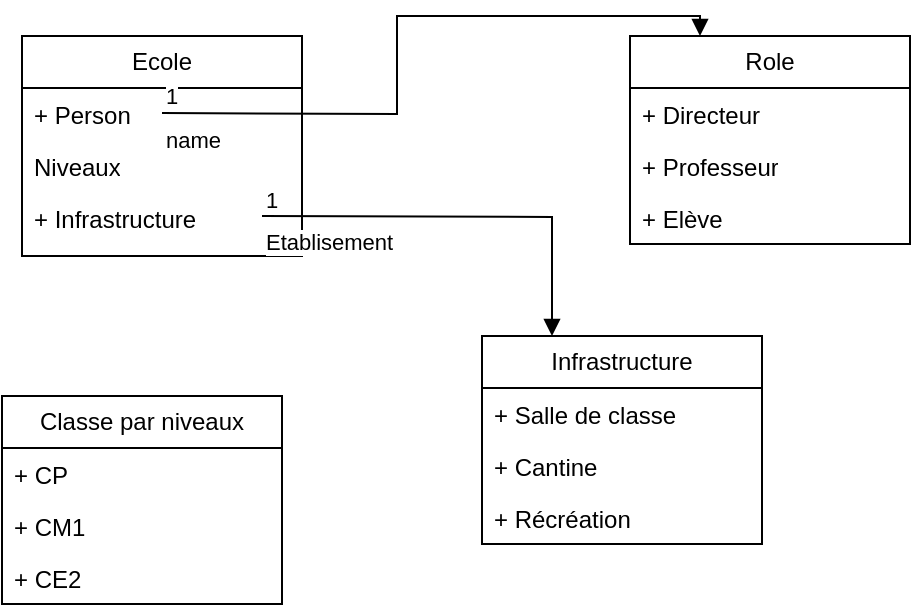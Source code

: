 <mxfile version="24.7.6">
  <diagram name="Page-1" id="5e1hApsxt1_k2KYxcRRe">
    <mxGraphModel dx="1002" dy="575" grid="1" gridSize="10" guides="1" tooltips="1" connect="1" arrows="1" fold="1" page="1" pageScale="1" pageWidth="827" pageHeight="1169" math="0" shadow="0">
      <root>
        <mxCell id="0" />
        <mxCell id="1" parent="0" />
        <mxCell id="7RP-uATYo-zg8z5QoFsl-6" value="Ecole" style="swimlane;fontStyle=0;childLayout=stackLayout;horizontal=1;startSize=26;fillColor=none;horizontalStack=0;resizeParent=1;resizeParentMax=0;resizeLast=0;collapsible=1;marginBottom=0;whiteSpace=wrap;html=1;" parent="1" vertex="1">
          <mxGeometry x="110" y="90" width="140" height="110" as="geometry" />
        </mxCell>
        <mxCell id="7RP-uATYo-zg8z5QoFsl-7" value="+ Person" style="text;strokeColor=none;fillColor=none;align=left;verticalAlign=top;spacingLeft=4;spacingRight=4;overflow=hidden;rotatable=0;points=[[0,0.5],[1,0.5]];portConstraint=eastwest;whiteSpace=wrap;html=1;" parent="7RP-uATYo-zg8z5QoFsl-6" vertex="1">
          <mxGeometry y="26" width="140" height="26" as="geometry" />
        </mxCell>
        <mxCell id="mFrYlg1bk1QKZE4jiOjr-11" value="name" style="endArrow=block;endFill=1;html=1;edgeStyle=orthogonalEdgeStyle;align=left;verticalAlign=top;rounded=0;entryX=0.25;entryY=0;entryDx=0;entryDy=0;" edge="1" parent="7RP-uATYo-zg8z5QoFsl-6" target="mFrYlg1bk1QKZE4jiOjr-1">
          <mxGeometry x="-1" relative="1" as="geometry">
            <mxPoint x="70" y="38.5" as="sourcePoint" />
            <mxPoint x="230" y="38.5" as="targetPoint" />
          </mxGeometry>
        </mxCell>
        <mxCell id="mFrYlg1bk1QKZE4jiOjr-12" value="1" style="edgeLabel;resizable=0;html=1;align=left;verticalAlign=bottom;" connectable="0" vertex="1" parent="mFrYlg1bk1QKZE4jiOjr-11">
          <mxGeometry x="-1" relative="1" as="geometry" />
        </mxCell>
        <mxCell id="7RP-uATYo-zg8z5QoFsl-8" value="Niveaux" style="text;strokeColor=none;fillColor=none;align=left;verticalAlign=top;spacingLeft=4;spacingRight=4;overflow=hidden;rotatable=0;points=[[0,0.5],[1,0.5]];portConstraint=eastwest;whiteSpace=wrap;html=1;" parent="7RP-uATYo-zg8z5QoFsl-6" vertex="1">
          <mxGeometry y="52" width="140" height="26" as="geometry" />
        </mxCell>
        <mxCell id="mFrYlg1bk1QKZE4jiOjr-13" value="Etablisement" style="endArrow=block;endFill=1;html=1;edgeStyle=orthogonalEdgeStyle;align=left;verticalAlign=top;rounded=0;entryX=0.25;entryY=0;entryDx=0;entryDy=0;" edge="1" parent="7RP-uATYo-zg8z5QoFsl-6" target="mFrYlg1bk1QKZE4jiOjr-6">
          <mxGeometry x="-1" relative="1" as="geometry">
            <mxPoint x="120" y="90" as="sourcePoint" />
            <mxPoint x="280" y="90" as="targetPoint" />
          </mxGeometry>
        </mxCell>
        <mxCell id="mFrYlg1bk1QKZE4jiOjr-14" value="1" style="edgeLabel;resizable=0;html=1;align=left;verticalAlign=bottom;" connectable="0" vertex="1" parent="mFrYlg1bk1QKZE4jiOjr-13">
          <mxGeometry x="-1" relative="1" as="geometry" />
        </mxCell>
        <mxCell id="7RP-uATYo-zg8z5QoFsl-9" value="+ Infrastructure&lt;div&gt;&lt;div&gt;&lt;br&gt;&lt;/div&gt;&lt;/div&gt;" style="text;strokeColor=none;fillColor=none;align=left;verticalAlign=top;spacingLeft=4;spacingRight=4;overflow=hidden;rotatable=0;points=[[0,0.5],[1,0.5]];portConstraint=eastwest;whiteSpace=wrap;html=1;" parent="7RP-uATYo-zg8z5QoFsl-6" vertex="1">
          <mxGeometry y="78" width="140" height="32" as="geometry" />
        </mxCell>
        <mxCell id="7RP-uATYo-zg8z5QoFsl-10" value="Classe par niveaux" style="swimlane;fontStyle=0;childLayout=stackLayout;horizontal=1;startSize=26;fillColor=none;horizontalStack=0;resizeParent=1;resizeParentMax=0;resizeLast=0;collapsible=1;marginBottom=0;whiteSpace=wrap;html=1;" parent="1" vertex="1">
          <mxGeometry x="100" y="270" width="140" height="104" as="geometry" />
        </mxCell>
        <mxCell id="7RP-uATYo-zg8z5QoFsl-11" value="+ CP" style="text;strokeColor=none;fillColor=none;align=left;verticalAlign=top;spacingLeft=4;spacingRight=4;overflow=hidden;rotatable=0;points=[[0,0.5],[1,0.5]];portConstraint=eastwest;whiteSpace=wrap;html=1;" parent="7RP-uATYo-zg8z5QoFsl-10" vertex="1">
          <mxGeometry y="26" width="140" height="26" as="geometry" />
        </mxCell>
        <mxCell id="7RP-uATYo-zg8z5QoFsl-12" value="+ CM1" style="text;strokeColor=none;fillColor=none;align=left;verticalAlign=top;spacingLeft=4;spacingRight=4;overflow=hidden;rotatable=0;points=[[0,0.5],[1,0.5]];portConstraint=eastwest;whiteSpace=wrap;html=1;" parent="7RP-uATYo-zg8z5QoFsl-10" vertex="1">
          <mxGeometry y="52" width="140" height="26" as="geometry" />
        </mxCell>
        <mxCell id="7RP-uATYo-zg8z5QoFsl-13" value="+ CE2" style="text;strokeColor=none;fillColor=none;align=left;verticalAlign=top;spacingLeft=4;spacingRight=4;overflow=hidden;rotatable=0;points=[[0,0.5],[1,0.5]];portConstraint=eastwest;whiteSpace=wrap;html=1;" parent="7RP-uATYo-zg8z5QoFsl-10" vertex="1">
          <mxGeometry y="78" width="140" height="26" as="geometry" />
        </mxCell>
        <mxCell id="mFrYlg1bk1QKZE4jiOjr-1" value="Role" style="swimlane;fontStyle=0;childLayout=stackLayout;horizontal=1;startSize=26;fillColor=none;horizontalStack=0;resizeParent=1;resizeParentMax=0;resizeLast=0;collapsible=1;marginBottom=0;whiteSpace=wrap;html=1;" vertex="1" parent="1">
          <mxGeometry x="414" y="90" width="140" height="104" as="geometry" />
        </mxCell>
        <mxCell id="mFrYlg1bk1QKZE4jiOjr-2" value="+ Directeur" style="text;strokeColor=none;fillColor=none;align=left;verticalAlign=top;spacingLeft=4;spacingRight=4;overflow=hidden;rotatable=0;points=[[0,0.5],[1,0.5]];portConstraint=eastwest;whiteSpace=wrap;html=1;" vertex="1" parent="mFrYlg1bk1QKZE4jiOjr-1">
          <mxGeometry y="26" width="140" height="26" as="geometry" />
        </mxCell>
        <mxCell id="mFrYlg1bk1QKZE4jiOjr-3" value="+ Professeur" style="text;strokeColor=none;fillColor=none;align=left;verticalAlign=top;spacingLeft=4;spacingRight=4;overflow=hidden;rotatable=0;points=[[0,0.5],[1,0.5]];portConstraint=eastwest;whiteSpace=wrap;html=1;" vertex="1" parent="mFrYlg1bk1QKZE4jiOjr-1">
          <mxGeometry y="52" width="140" height="26" as="geometry" />
        </mxCell>
        <mxCell id="mFrYlg1bk1QKZE4jiOjr-4" value="+ Elève" style="text;strokeColor=none;fillColor=none;align=left;verticalAlign=top;spacingLeft=4;spacingRight=4;overflow=hidden;rotatable=0;points=[[0,0.5],[1,0.5]];portConstraint=eastwest;whiteSpace=wrap;html=1;" vertex="1" parent="mFrYlg1bk1QKZE4jiOjr-1">
          <mxGeometry y="78" width="140" height="26" as="geometry" />
        </mxCell>
        <mxCell id="mFrYlg1bk1QKZE4jiOjr-6" value="Infrastructure" style="swimlane;fontStyle=0;childLayout=stackLayout;horizontal=1;startSize=26;fillColor=none;horizontalStack=0;resizeParent=1;resizeParentMax=0;resizeLast=0;collapsible=1;marginBottom=0;whiteSpace=wrap;html=1;" vertex="1" parent="1">
          <mxGeometry x="340" y="240" width="140" height="104" as="geometry" />
        </mxCell>
        <mxCell id="mFrYlg1bk1QKZE4jiOjr-7" value="+ Salle de classe" style="text;strokeColor=none;fillColor=none;align=left;verticalAlign=top;spacingLeft=4;spacingRight=4;overflow=hidden;rotatable=0;points=[[0,0.5],[1,0.5]];portConstraint=eastwest;whiteSpace=wrap;html=1;" vertex="1" parent="mFrYlg1bk1QKZE4jiOjr-6">
          <mxGeometry y="26" width="140" height="26" as="geometry" />
        </mxCell>
        <mxCell id="mFrYlg1bk1QKZE4jiOjr-8" value="+ Cantine" style="text;strokeColor=none;fillColor=none;align=left;verticalAlign=top;spacingLeft=4;spacingRight=4;overflow=hidden;rotatable=0;points=[[0,0.5],[1,0.5]];portConstraint=eastwest;whiteSpace=wrap;html=1;" vertex="1" parent="mFrYlg1bk1QKZE4jiOjr-6">
          <mxGeometry y="52" width="140" height="26" as="geometry" />
        </mxCell>
        <mxCell id="mFrYlg1bk1QKZE4jiOjr-9" value="+ Récréation" style="text;strokeColor=none;fillColor=none;align=left;verticalAlign=top;spacingLeft=4;spacingRight=4;overflow=hidden;rotatable=0;points=[[0,0.5],[1,0.5]];portConstraint=eastwest;whiteSpace=wrap;html=1;" vertex="1" parent="mFrYlg1bk1QKZE4jiOjr-6">
          <mxGeometry y="78" width="140" height="26" as="geometry" />
        </mxCell>
      </root>
    </mxGraphModel>
  </diagram>
</mxfile>
